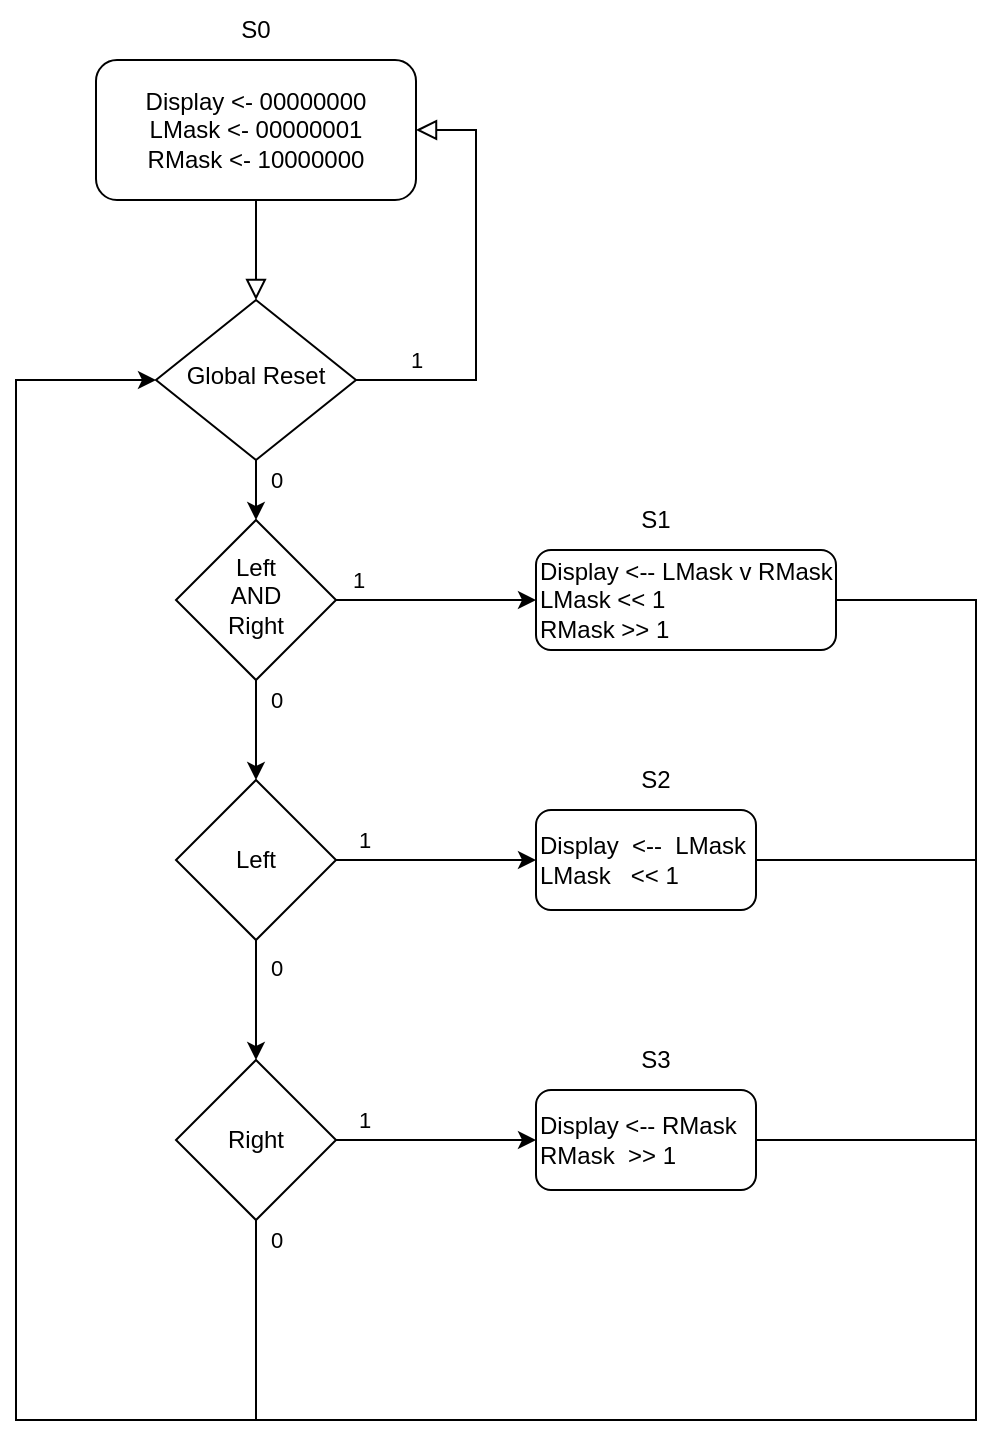 <mxfile version="22.0.2" type="device">
  <diagram id="C5RBs43oDa-KdzZeNtuy" name="Page-1">
    <mxGraphModel dx="1050" dy="534" grid="1" gridSize="10" guides="1" tooltips="1" connect="1" arrows="1" fold="1" page="1" pageScale="1" pageWidth="827" pageHeight="1169" background="#ffffff" math="0" shadow="0">
      <root>
        <mxCell id="WIyWlLk6GJQsqaUBKTNV-0" />
        <mxCell id="WIyWlLk6GJQsqaUBKTNV-1" parent="WIyWlLk6GJQsqaUBKTNV-0" />
        <mxCell id="WIyWlLk6GJQsqaUBKTNV-2" value="" style="rounded=0;html=1;jettySize=auto;orthogonalLoop=1;fontSize=11;endArrow=block;endFill=0;endSize=8;strokeWidth=1;shadow=0;labelBackgroundColor=none;edgeStyle=orthogonalEdgeStyle;" parent="WIyWlLk6GJQsqaUBKTNV-1" source="WIyWlLk6GJQsqaUBKTNV-3" target="WIyWlLk6GJQsqaUBKTNV-6" edge="1">
          <mxGeometry relative="1" as="geometry" />
        </mxCell>
        <mxCell id="WIyWlLk6GJQsqaUBKTNV-3" value="Display &amp;lt;- 00000000&lt;br&gt;LMask &amp;lt;- 00000001&lt;br&gt;RMask &amp;lt;- 10000000" style="rounded=1;whiteSpace=wrap;html=1;fontSize=12;glass=0;strokeWidth=1;shadow=0;" parent="WIyWlLk6GJQsqaUBKTNV-1" vertex="1">
          <mxGeometry x="280" y="60" width="160" height="70" as="geometry" />
        </mxCell>
        <mxCell id="WIyWlLk6GJQsqaUBKTNV-5" value="1" style="edgeStyle=orthogonalEdgeStyle;rounded=0;html=1;jettySize=auto;orthogonalLoop=1;fontSize=11;endArrow=block;endFill=0;endSize=8;strokeWidth=1;shadow=0;labelBackgroundColor=none;entryX=1;entryY=0.5;entryDx=0;entryDy=0;exitX=1;exitY=0.5;exitDx=0;exitDy=0;" parent="WIyWlLk6GJQsqaUBKTNV-1" source="WIyWlLk6GJQsqaUBKTNV-6" target="WIyWlLk6GJQsqaUBKTNV-3" edge="1">
          <mxGeometry x="-0.721" y="10" relative="1" as="geometry">
            <mxPoint as="offset" />
            <mxPoint x="430" y="220" as="sourcePoint" />
            <mxPoint x="460" y="95" as="targetPoint" />
            <Array as="points">
              <mxPoint x="470" y="220" />
              <mxPoint x="470" y="95" />
            </Array>
          </mxGeometry>
        </mxCell>
        <mxCell id="WIyWlLk6GJQsqaUBKTNV-6" value="Global Reset" style="rhombus;whiteSpace=wrap;html=1;shadow=0;fontFamily=Helvetica;fontSize=12;align=center;strokeWidth=1;spacing=6;spacingTop=-4;" parent="WIyWlLk6GJQsqaUBKTNV-1" vertex="1">
          <mxGeometry x="310" y="180" width="100" height="80" as="geometry" />
        </mxCell>
        <mxCell id="1YmKjt3By0ZQNmckpRL9-5" value="0" style="rounded=0;html=1;jettySize=auto;orthogonalLoop=1;fontSize=11;endArrow=classic;endFill=1;endSize=6;strokeWidth=1;shadow=0;labelBackgroundColor=none;edgeStyle=orthogonalEdgeStyle;entryX=0.5;entryY=0;entryDx=0;entryDy=0;" edge="1" parent="WIyWlLk6GJQsqaUBKTNV-1" source="1YmKjt3By0ZQNmckpRL9-7" target="1YmKjt3By0ZQNmckpRL9-12">
          <mxGeometry x="-0.6" y="10" relative="1" as="geometry">
            <mxPoint as="offset" />
            <mxPoint x="360" y="420" as="targetPoint" />
          </mxGeometry>
        </mxCell>
        <mxCell id="1YmKjt3By0ZQNmckpRL9-6" value="1" style="edgeStyle=orthogonalEdgeStyle;rounded=0;html=1;jettySize=auto;orthogonalLoop=1;fontSize=11;endArrow=classic;endFill=1;endSize=6;strokeWidth=1;shadow=0;labelBackgroundColor=none;" edge="1" parent="WIyWlLk6GJQsqaUBKTNV-1" source="1YmKjt3By0ZQNmckpRL9-7" target="1YmKjt3By0ZQNmckpRL9-9">
          <mxGeometry x="-0.778" y="10" relative="1" as="geometry">
            <mxPoint as="offset" />
          </mxGeometry>
        </mxCell>
        <mxCell id="1YmKjt3By0ZQNmckpRL9-7" value="Left&lt;br&gt;AND&lt;br&gt;Right" style="rhombus;whiteSpace=wrap;html=1;shadow=0;fontFamily=Helvetica;fontSize=12;align=center;strokeWidth=1;spacing=6;spacingTop=-4;" vertex="1" parent="WIyWlLk6GJQsqaUBKTNV-1">
          <mxGeometry x="320" y="290" width="80" height="80" as="geometry" />
        </mxCell>
        <mxCell id="1YmKjt3By0ZQNmckpRL9-9" value="Display &amp;lt;-- LMask v RMask&lt;br&gt;LMask &amp;lt;&amp;lt; 1&lt;span style=&quot;white-space: pre;&quot;&gt;&#x9;&lt;/span&gt;&amp;nbsp;&lt;span style=&quot;white-space: pre;&quot;&gt;&#x9;&lt;/span&gt;&lt;span style=&quot;white-space: pre;&quot;&gt;&#x9;&lt;/span&gt;&amp;nbsp; &amp;nbsp;&lt;br&gt;RMask &amp;gt;&amp;gt; 1&lt;span style=&quot;white-space: pre;&quot;&gt;&#x9;&lt;/span&gt;&lt;span style=&quot;white-space: pre;&quot;&gt;&#x9;&lt;/span&gt;&lt;span style=&quot;white-space: pre;&quot;&gt;&#x9;&lt;/span&gt;&amp;nbsp; &amp;nbsp;" style="rounded=1;whiteSpace=wrap;html=1;fontSize=12;glass=0;strokeWidth=1;shadow=0;align=left;" vertex="1" parent="WIyWlLk6GJQsqaUBKTNV-1">
          <mxGeometry x="500" y="305" width="150" height="50" as="geometry" />
        </mxCell>
        <mxCell id="1YmKjt3By0ZQNmckpRL9-11" value="0" style="edgeStyle=orthogonalEdgeStyle;rounded=0;html=1;jettySize=auto;orthogonalLoop=1;fontSize=11;endArrow=classic;endFill=1;endSize=6;strokeWidth=1;shadow=0;labelBackgroundColor=none;entryX=0.5;entryY=0;entryDx=0;entryDy=0;exitX=0.5;exitY=1;exitDx=0;exitDy=0;" edge="1" parent="WIyWlLk6GJQsqaUBKTNV-1" source="WIyWlLk6GJQsqaUBKTNV-6" target="1YmKjt3By0ZQNmckpRL9-7">
          <mxGeometry x="-0.333" y="10" relative="1" as="geometry">
            <mxPoint as="offset" />
            <mxPoint x="150" y="275" as="sourcePoint" />
            <mxPoint x="180" y="150" as="targetPoint" />
            <Array as="points">
              <mxPoint x="360" y="260" />
              <mxPoint x="360" y="390" />
            </Array>
          </mxGeometry>
        </mxCell>
        <mxCell id="1YmKjt3By0ZQNmckpRL9-17" value="" style="edgeStyle=orthogonalEdgeStyle;rounded=0;orthogonalLoop=1;jettySize=auto;html=1;" edge="1" parent="WIyWlLk6GJQsqaUBKTNV-1" source="1YmKjt3By0ZQNmckpRL9-12" target="1YmKjt3By0ZQNmckpRL9-16">
          <mxGeometry relative="1" as="geometry" />
        </mxCell>
        <mxCell id="1YmKjt3By0ZQNmckpRL9-35" value="0" style="edgeLabel;html=1;align=center;verticalAlign=middle;resizable=0;points=[];" vertex="1" connectable="0" parent="1YmKjt3By0ZQNmckpRL9-17">
          <mxGeometry x="-0.54" y="-1" relative="1" as="geometry">
            <mxPoint x="11" as="offset" />
          </mxGeometry>
        </mxCell>
        <mxCell id="1YmKjt3By0ZQNmckpRL9-21" value="" style="edgeStyle=orthogonalEdgeStyle;rounded=0;orthogonalLoop=1;jettySize=auto;html=1;" edge="1" parent="WIyWlLk6GJQsqaUBKTNV-1" source="1YmKjt3By0ZQNmckpRL9-12" target="1YmKjt3By0ZQNmckpRL9-20">
          <mxGeometry relative="1" as="geometry" />
        </mxCell>
        <mxCell id="1YmKjt3By0ZQNmckpRL9-34" value="1" style="edgeLabel;html=1;align=center;verticalAlign=middle;resizable=0;points=[];rotation=0;" vertex="1" connectable="0" parent="1YmKjt3By0ZQNmckpRL9-21">
          <mxGeometry x="0.196" y="1" relative="1" as="geometry">
            <mxPoint x="-46" y="-9" as="offset" />
          </mxGeometry>
        </mxCell>
        <mxCell id="1YmKjt3By0ZQNmckpRL9-12" value="Left" style="rhombus;whiteSpace=wrap;html=1;" vertex="1" parent="WIyWlLk6GJQsqaUBKTNV-1">
          <mxGeometry x="320" y="420" width="80" height="80" as="geometry" />
        </mxCell>
        <mxCell id="1YmKjt3By0ZQNmckpRL9-19" value="" style="edgeStyle=orthogonalEdgeStyle;rounded=0;orthogonalLoop=1;jettySize=auto;html=1;entryX=0;entryY=0.5;entryDx=0;entryDy=0;" edge="1" parent="WIyWlLk6GJQsqaUBKTNV-1" source="1YmKjt3By0ZQNmckpRL9-16" target="1YmKjt3By0ZQNmckpRL9-25">
          <mxGeometry relative="1" as="geometry">
            <mxPoint x="510" y="600" as="targetPoint" />
          </mxGeometry>
        </mxCell>
        <mxCell id="1YmKjt3By0ZQNmckpRL9-37" value="1" style="edgeLabel;html=1;align=center;verticalAlign=middle;resizable=0;points=[];" vertex="1" connectable="0" parent="1YmKjt3By0ZQNmckpRL9-19">
          <mxGeometry x="-0.544" y="1" relative="1" as="geometry">
            <mxPoint x="-9" y="-9" as="offset" />
          </mxGeometry>
        </mxCell>
        <mxCell id="1YmKjt3By0ZQNmckpRL9-16" value="Right" style="rhombus;whiteSpace=wrap;html=1;" vertex="1" parent="WIyWlLk6GJQsqaUBKTNV-1">
          <mxGeometry x="320" y="560" width="80" height="80" as="geometry" />
        </mxCell>
        <mxCell id="1YmKjt3By0ZQNmckpRL9-20" value="Display&amp;nbsp; &amp;lt;--&amp;nbsp; LMask&lt;br style=&quot;border-color: var(--border-color);&quot;&gt;LMask&amp;nbsp; &amp;nbsp;&amp;lt;&amp;lt; 1&amp;nbsp; &amp;nbsp;" style="rounded=1;whiteSpace=wrap;html=1;align=left;" vertex="1" parent="WIyWlLk6GJQsqaUBKTNV-1">
          <mxGeometry x="500" y="435" width="110" height="50" as="geometry" />
        </mxCell>
        <mxCell id="1YmKjt3By0ZQNmckpRL9-24" value="" style="edgeStyle=orthogonalEdgeStyle;rounded=0;orthogonalLoop=1;jettySize=auto;html=1;exitX=0.5;exitY=1;exitDx=0;exitDy=0;entryX=0;entryY=0.5;entryDx=0;entryDy=0;" edge="1" parent="WIyWlLk6GJQsqaUBKTNV-1" source="1YmKjt3By0ZQNmckpRL9-16" target="WIyWlLk6GJQsqaUBKTNV-6">
          <mxGeometry relative="1" as="geometry">
            <mxPoint x="360" y="690" as="sourcePoint" />
            <mxPoint x="240" y="200" as="targetPoint" />
            <Array as="points">
              <mxPoint x="360" y="740" />
              <mxPoint x="240" y="740" />
              <mxPoint x="240" y="220" />
            </Array>
          </mxGeometry>
        </mxCell>
        <mxCell id="1YmKjt3By0ZQNmckpRL9-36" value="0" style="edgeLabel;html=1;align=center;verticalAlign=middle;resizable=0;points=[];" vertex="1" connectable="0" parent="1YmKjt3By0ZQNmckpRL9-24">
          <mxGeometry x="-0.951" relative="1" as="geometry">
            <mxPoint x="10" y="-10" as="offset" />
          </mxGeometry>
        </mxCell>
        <mxCell id="1YmKjt3By0ZQNmckpRL9-25" value="Display &amp;lt;-- RMask&lt;br&gt;RMask&amp;nbsp; &amp;gt;&amp;gt; 1" style="rounded=1;whiteSpace=wrap;html=1;fontSize=12;glass=0;strokeWidth=1;shadow=0;align=left;" vertex="1" parent="WIyWlLk6GJQsqaUBKTNV-1">
          <mxGeometry x="500" y="575" width="110" height="50" as="geometry" />
        </mxCell>
        <mxCell id="1YmKjt3By0ZQNmckpRL9-29" value="" style="endArrow=none;html=1;rounded=0;exitX=1;exitY=0.5;exitDx=0;exitDy=0;endFill=0;" edge="1" parent="WIyWlLk6GJQsqaUBKTNV-1" source="1YmKjt3By0ZQNmckpRL9-9">
          <mxGeometry width="50" height="50" relative="1" as="geometry">
            <mxPoint x="450" y="420" as="sourcePoint" />
            <mxPoint x="360" y="740" as="targetPoint" />
            <Array as="points">
              <mxPoint x="720" y="330" />
              <mxPoint x="720" y="480" />
              <mxPoint x="720" y="740" />
            </Array>
          </mxGeometry>
        </mxCell>
        <mxCell id="1YmKjt3By0ZQNmckpRL9-30" value="" style="endArrow=none;html=1;rounded=0;exitX=1;exitY=0.5;exitDx=0;exitDy=0;" edge="1" parent="WIyWlLk6GJQsqaUBKTNV-1" source="1YmKjt3By0ZQNmckpRL9-20">
          <mxGeometry width="50" height="50" relative="1" as="geometry">
            <mxPoint x="620" y="470" as="sourcePoint" />
            <mxPoint x="720" y="460" as="targetPoint" />
          </mxGeometry>
        </mxCell>
        <mxCell id="1YmKjt3By0ZQNmckpRL9-31" value="" style="endArrow=none;html=1;rounded=0;exitX=1;exitY=0.5;exitDx=0;exitDy=0;" edge="1" parent="WIyWlLk6GJQsqaUBKTNV-1" source="1YmKjt3By0ZQNmckpRL9-25">
          <mxGeometry width="50" height="50" relative="1" as="geometry">
            <mxPoint x="610" y="550" as="sourcePoint" />
            <mxPoint x="720" y="600" as="targetPoint" />
          </mxGeometry>
        </mxCell>
        <mxCell id="1YmKjt3By0ZQNmckpRL9-38" value="S0" style="text;html=1;strokeColor=none;fillColor=none;align=center;verticalAlign=middle;whiteSpace=wrap;rounded=0;" vertex="1" parent="WIyWlLk6GJQsqaUBKTNV-1">
          <mxGeometry x="330" y="30" width="60" height="30" as="geometry" />
        </mxCell>
        <mxCell id="1YmKjt3By0ZQNmckpRL9-39" value="S1" style="text;html=1;strokeColor=none;fillColor=none;align=center;verticalAlign=middle;whiteSpace=wrap;rounded=0;" vertex="1" parent="WIyWlLk6GJQsqaUBKTNV-1">
          <mxGeometry x="530" y="275" width="60" height="30" as="geometry" />
        </mxCell>
        <mxCell id="1YmKjt3By0ZQNmckpRL9-40" value="S2" style="text;html=1;strokeColor=none;fillColor=none;align=center;verticalAlign=middle;whiteSpace=wrap;rounded=0;" vertex="1" parent="WIyWlLk6GJQsqaUBKTNV-1">
          <mxGeometry x="530" y="405" width="60" height="30" as="geometry" />
        </mxCell>
        <mxCell id="1YmKjt3By0ZQNmckpRL9-41" value="S3" style="text;html=1;strokeColor=none;fillColor=none;align=center;verticalAlign=middle;whiteSpace=wrap;rounded=0;" vertex="1" parent="WIyWlLk6GJQsqaUBKTNV-1">
          <mxGeometry x="530" y="545" width="60" height="30" as="geometry" />
        </mxCell>
      </root>
    </mxGraphModel>
  </diagram>
</mxfile>
